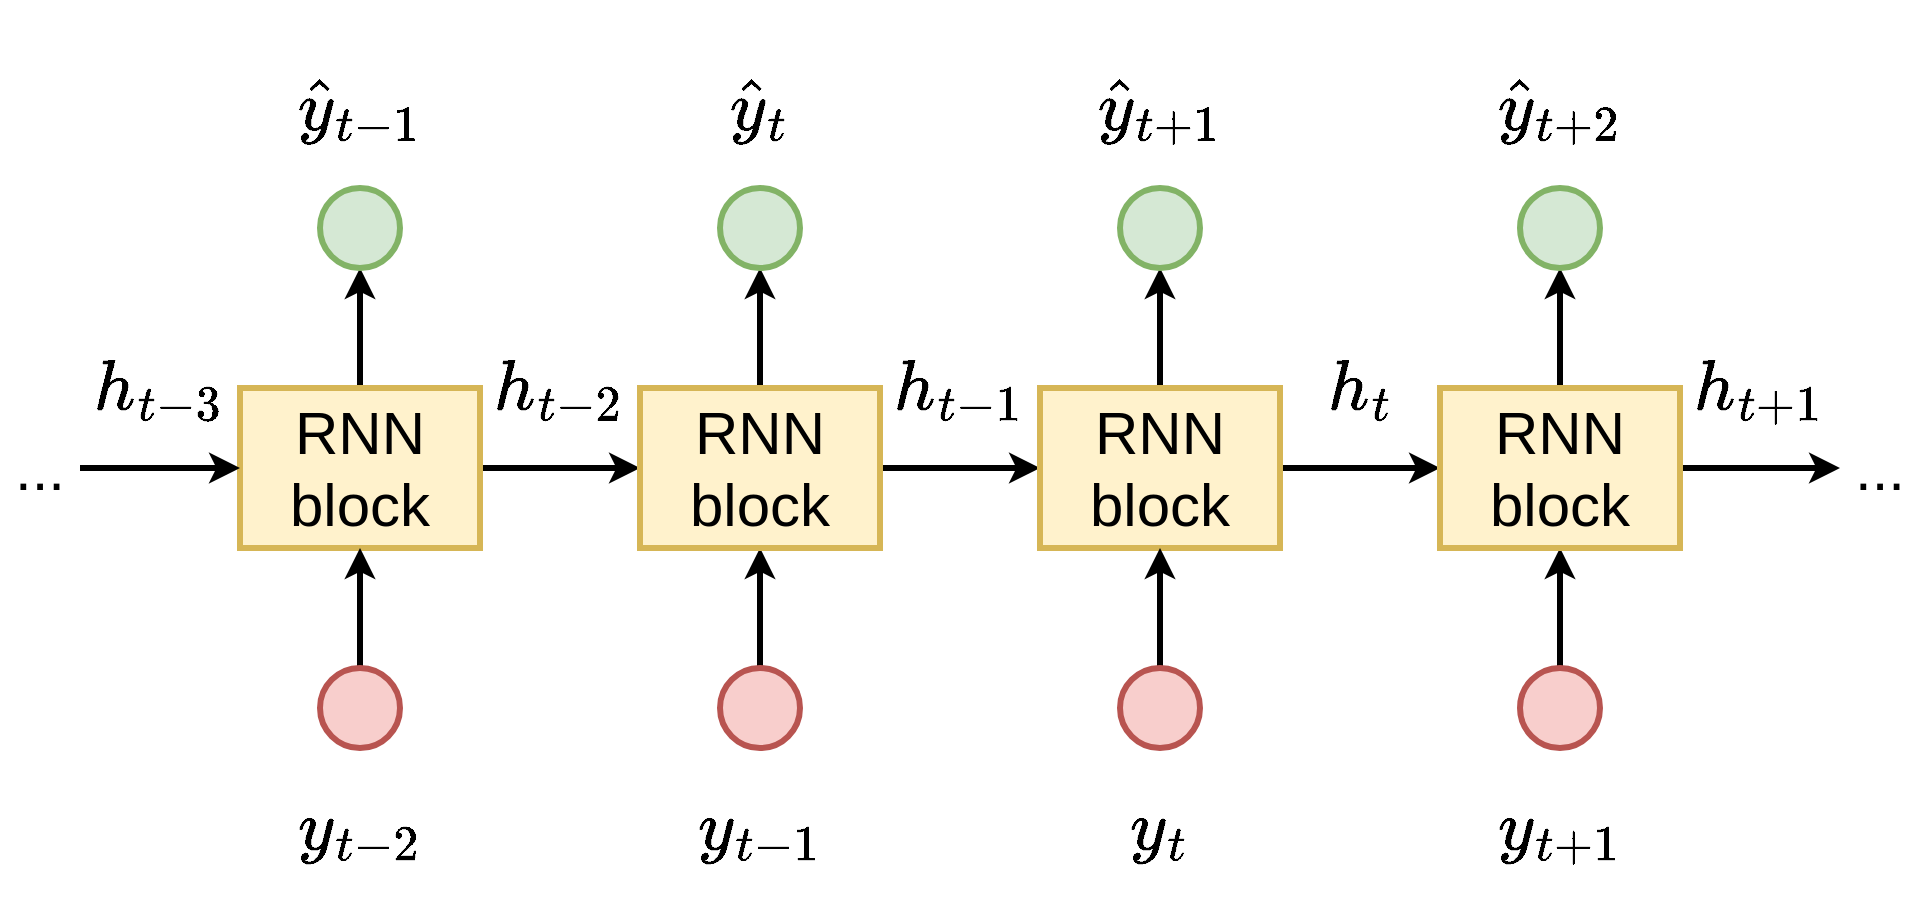 <mxfile version="14.6.13" type="device"><diagram id="OmT290lrZxp4LmBp7WHI" name="Page-1"><mxGraphModel dx="1310" dy="815" grid="1" gridSize="10" guides="1" tooltips="1" connect="1" arrows="1" fold="1" page="1" pageScale="1" pageWidth="850" pageHeight="1100" math="1" shadow="0"><root><mxCell id="0"/><mxCell id="1" parent="0"/><mxCell id="1hasfal3ofbqLBoVZsZD-24" style="edgeStyle=orthogonalEdgeStyle;rounded=0;orthogonalLoop=1;jettySize=auto;html=1;fontSize=30;strokeWidth=3;" edge="1" parent="1" source="1hasfal3ofbqLBoVZsZD-1" target="1hasfal3ofbqLBoVZsZD-11"><mxGeometry relative="1" as="geometry"/></mxCell><mxCell id="1hasfal3ofbqLBoVZsZD-25" style="edgeStyle=orthogonalEdgeStyle;rounded=0;orthogonalLoop=1;jettySize=auto;html=1;fontSize=30;strokeWidth=3;" edge="1" parent="1" source="1hasfal3ofbqLBoVZsZD-1" target="1hasfal3ofbqLBoVZsZD-5"><mxGeometry relative="1" as="geometry"/></mxCell><mxCell id="1hasfal3ofbqLBoVZsZD-1" value="RNN block" style="rounded=0;whiteSpace=wrap;html=1;fontSize=30;strokeWidth=3;fillColor=#fff2cc;strokeColor=#d6b656;" vertex="1" parent="1"><mxGeometry x="320" y="220" width="120" height="80" as="geometry"/></mxCell><mxCell id="1hasfal3ofbqLBoVZsZD-23" style="edgeStyle=orthogonalEdgeStyle;rounded=0;orthogonalLoop=1;jettySize=auto;html=1;fontSize=30;strokeWidth=3;" edge="1" parent="1" source="1hasfal3ofbqLBoVZsZD-3" target="1hasfal3ofbqLBoVZsZD-1"><mxGeometry relative="1" as="geometry"/></mxCell><mxCell id="1hasfal3ofbqLBoVZsZD-3" value="" style="ellipse;whiteSpace=wrap;html=1;aspect=fixed;fontSize=30;strokeWidth=3;fillColor=#f8cecc;strokeColor=#b85450;" vertex="1" parent="1"><mxGeometry x="360" y="360" width="40" height="40" as="geometry"/></mxCell><mxCell id="1hasfal3ofbqLBoVZsZD-33" style="edgeStyle=orthogonalEdgeStyle;rounded=0;orthogonalLoop=1;jettySize=auto;html=1;fontSize=30;strokeWidth=3;" edge="1" parent="1" source="1hasfal3ofbqLBoVZsZD-4" target="1hasfal3ofbqLBoVZsZD-5"><mxGeometry relative="1" as="geometry"/></mxCell><mxCell id="1hasfal3ofbqLBoVZsZD-4" value="" style="ellipse;whiteSpace=wrap;html=1;aspect=fixed;fontSize=30;strokeWidth=3;fillColor=#f8cecc;strokeColor=#b85450;" vertex="1" parent="1"><mxGeometry x="560" y="360" width="40" height="40" as="geometry"/></mxCell><mxCell id="1hasfal3ofbqLBoVZsZD-26" style="edgeStyle=orthogonalEdgeStyle;rounded=0;orthogonalLoop=1;jettySize=auto;html=1;fontSize=30;strokeWidth=3;" edge="1" parent="1" source="1hasfal3ofbqLBoVZsZD-5" target="1hasfal3ofbqLBoVZsZD-6"><mxGeometry relative="1" as="geometry"/></mxCell><mxCell id="1hasfal3ofbqLBoVZsZD-32" style="edgeStyle=orthogonalEdgeStyle;rounded=0;orthogonalLoop=1;jettySize=auto;html=1;fontSize=30;strokeWidth=3;" edge="1" parent="1" source="1hasfal3ofbqLBoVZsZD-5" target="1hasfal3ofbqLBoVZsZD-12"><mxGeometry relative="1" as="geometry"/></mxCell><mxCell id="1hasfal3ofbqLBoVZsZD-5" value="RNN block" style="rounded=0;whiteSpace=wrap;html=1;fontSize=30;strokeWidth=3;fillColor=#fff2cc;strokeColor=#d6b656;" vertex="1" parent="1"><mxGeometry x="520" y="220" width="120" height="80" as="geometry"/></mxCell><mxCell id="1hasfal3ofbqLBoVZsZD-27" style="edgeStyle=orthogonalEdgeStyle;rounded=0;orthogonalLoop=1;jettySize=auto;html=1;fontSize=30;strokeWidth=3;" edge="1" parent="1" source="1hasfal3ofbqLBoVZsZD-6" target="1hasfal3ofbqLBoVZsZD-9"><mxGeometry relative="1" as="geometry"/></mxCell><mxCell id="1hasfal3ofbqLBoVZsZD-35" style="edgeStyle=orthogonalEdgeStyle;rounded=0;orthogonalLoop=1;jettySize=auto;html=1;fontSize=30;strokeWidth=3;" edge="1" parent="1" source="1hasfal3ofbqLBoVZsZD-6" target="1hasfal3ofbqLBoVZsZD-13"><mxGeometry relative="1" as="geometry"/></mxCell><mxCell id="1hasfal3ofbqLBoVZsZD-6" value="RNN block" style="rounded=0;whiteSpace=wrap;html=1;fontSize=30;strokeWidth=3;fillColor=#fff2cc;strokeColor=#d6b656;" vertex="1" parent="1"><mxGeometry x="720" y="220" width="120" height="80" as="geometry"/></mxCell><mxCell id="1hasfal3ofbqLBoVZsZD-34" style="edgeStyle=orthogonalEdgeStyle;rounded=0;orthogonalLoop=1;jettySize=auto;html=1;fontSize=30;strokeWidth=3;" edge="1" parent="1" source="1hasfal3ofbqLBoVZsZD-7" target="1hasfal3ofbqLBoVZsZD-6"><mxGeometry relative="1" as="geometry"/></mxCell><mxCell id="1hasfal3ofbqLBoVZsZD-7" value="" style="ellipse;whiteSpace=wrap;html=1;aspect=fixed;fontSize=30;strokeWidth=3;fillColor=#f8cecc;strokeColor=#b85450;" vertex="1" parent="1"><mxGeometry x="760" y="360" width="40" height="40" as="geometry"/></mxCell><mxCell id="1hasfal3ofbqLBoVZsZD-37" style="edgeStyle=orthogonalEdgeStyle;rounded=0;orthogonalLoop=1;jettySize=auto;html=1;fontSize=30;strokeWidth=3;" edge="1" parent="1" source="1hasfal3ofbqLBoVZsZD-8" target="1hasfal3ofbqLBoVZsZD-9"><mxGeometry relative="1" as="geometry"/></mxCell><mxCell id="1hasfal3ofbqLBoVZsZD-8" value="" style="ellipse;whiteSpace=wrap;html=1;aspect=fixed;fontSize=30;strokeWidth=3;fillColor=#f8cecc;strokeColor=#b85450;" vertex="1" parent="1"><mxGeometry x="960" y="360" width="40" height="40" as="geometry"/></mxCell><mxCell id="1hasfal3ofbqLBoVZsZD-31" style="edgeStyle=orthogonalEdgeStyle;rounded=0;orthogonalLoop=1;jettySize=auto;html=1;fontSize=30;strokeWidth=3;" edge="1" parent="1" source="1hasfal3ofbqLBoVZsZD-9" target="1hasfal3ofbqLBoVZsZD-30"><mxGeometry relative="1" as="geometry"/></mxCell><mxCell id="1hasfal3ofbqLBoVZsZD-36" style="edgeStyle=orthogonalEdgeStyle;rounded=0;orthogonalLoop=1;jettySize=auto;html=1;fontSize=30;strokeWidth=3;" edge="1" parent="1" source="1hasfal3ofbqLBoVZsZD-9" target="1hasfal3ofbqLBoVZsZD-14"><mxGeometry relative="1" as="geometry"/></mxCell><mxCell id="1hasfal3ofbqLBoVZsZD-9" value="RNN block" style="rounded=0;whiteSpace=wrap;html=1;fontSize=30;strokeWidth=3;fillColor=#fff2cc;strokeColor=#d6b656;" vertex="1" parent="1"><mxGeometry x="920" y="220" width="120" height="80" as="geometry"/></mxCell><mxCell id="1hasfal3ofbqLBoVZsZD-11" value="" style="ellipse;whiteSpace=wrap;html=1;aspect=fixed;fontSize=30;strokeWidth=3;fillColor=#d5e8d4;strokeColor=#82b366;" vertex="1" parent="1"><mxGeometry x="360" y="120" width="40" height="40" as="geometry"/></mxCell><mxCell id="1hasfal3ofbqLBoVZsZD-12" value="" style="ellipse;whiteSpace=wrap;html=1;aspect=fixed;fontSize=30;strokeWidth=3;fillColor=#d5e8d4;strokeColor=#82b366;" vertex="1" parent="1"><mxGeometry x="560" y="120" width="40" height="40" as="geometry"/></mxCell><mxCell id="1hasfal3ofbqLBoVZsZD-13" value="" style="ellipse;whiteSpace=wrap;html=1;aspect=fixed;fontSize=30;strokeWidth=3;fillColor=#d5e8d4;strokeColor=#82b366;" vertex="1" parent="1"><mxGeometry x="760" y="120" width="40" height="40" as="geometry"/></mxCell><mxCell id="1hasfal3ofbqLBoVZsZD-14" value="" style="ellipse;whiteSpace=wrap;html=1;aspect=fixed;fontSize=30;strokeWidth=3;fillColor=#d5e8d4;strokeColor=#82b366;" vertex="1" parent="1"><mxGeometry x="960" y="120" width="40" height="40" as="geometry"/></mxCell><mxCell id="1hasfal3ofbqLBoVZsZD-15" value="$$y_{t-2}$$" style="text;html=1;strokeColor=none;fillColor=none;align=center;verticalAlign=middle;whiteSpace=wrap;rounded=0;fontSize=30;strokeWidth=3;" vertex="1" parent="1"><mxGeometry x="320" y="400" width="120" height="80" as="geometry"/></mxCell><mxCell id="1hasfal3ofbqLBoVZsZD-16" value="$$y_{t-1}$$" style="text;html=1;strokeColor=none;fillColor=none;align=center;verticalAlign=middle;whiteSpace=wrap;rounded=0;fontSize=30;strokeWidth=3;" vertex="1" parent="1"><mxGeometry x="520" y="400" width="120" height="80" as="geometry"/></mxCell><mxCell id="1hasfal3ofbqLBoVZsZD-17" value="$$y_{t}$$" style="text;html=1;strokeColor=none;fillColor=none;align=center;verticalAlign=middle;whiteSpace=wrap;rounded=0;fontSize=30;strokeWidth=3;" vertex="1" parent="1"><mxGeometry x="720" y="400" width="120" height="80" as="geometry"/></mxCell><mxCell id="1hasfal3ofbqLBoVZsZD-18" value="$$y_{t+1}$$" style="text;html=1;strokeColor=none;fillColor=none;align=center;verticalAlign=middle;whiteSpace=wrap;rounded=0;fontSize=30;strokeWidth=3;" vertex="1" parent="1"><mxGeometry x="920" y="400" width="120" height="80" as="geometry"/></mxCell><mxCell id="1hasfal3ofbqLBoVZsZD-19" value="$$\hat y_{t-1}$$" style="text;html=1;strokeColor=none;fillColor=none;align=center;verticalAlign=middle;whiteSpace=wrap;rounded=0;fontSize=30;strokeWidth=3;" vertex="1" parent="1"><mxGeometry x="320" y="40" width="120" height="80" as="geometry"/></mxCell><mxCell id="1hasfal3ofbqLBoVZsZD-20" value="$$\hat y_{t}$$" style="text;html=1;strokeColor=none;fillColor=none;align=center;verticalAlign=middle;whiteSpace=wrap;rounded=0;fontSize=30;strokeWidth=3;" vertex="1" parent="1"><mxGeometry x="520" y="40" width="120" height="80" as="geometry"/></mxCell><mxCell id="1hasfal3ofbqLBoVZsZD-21" value="$$\hat y_{t+1}$$" style="text;html=1;strokeColor=none;fillColor=none;align=center;verticalAlign=middle;whiteSpace=wrap;rounded=0;fontSize=30;strokeWidth=3;" vertex="1" parent="1"><mxGeometry x="720" y="40" width="120" height="80" as="geometry"/></mxCell><mxCell id="1hasfal3ofbqLBoVZsZD-22" value="$$\hat y_{t+2}$$" style="text;html=1;strokeColor=none;fillColor=none;align=center;verticalAlign=middle;whiteSpace=wrap;rounded=0;fontSize=30;strokeWidth=3;" vertex="1" parent="1"><mxGeometry x="920" y="40" width="120" height="80" as="geometry"/></mxCell><mxCell id="1hasfal3ofbqLBoVZsZD-29" style="edgeStyle=orthogonalEdgeStyle;rounded=0;orthogonalLoop=1;jettySize=auto;html=1;fontSize=30;strokeWidth=3;" edge="1" parent="1" source="1hasfal3ofbqLBoVZsZD-28" target="1hasfal3ofbqLBoVZsZD-1"><mxGeometry relative="1" as="geometry"/></mxCell><mxCell id="1hasfal3ofbqLBoVZsZD-28" value="..." style="text;html=1;strokeColor=none;fillColor=none;align=center;verticalAlign=middle;whiteSpace=wrap;rounded=0;fontSize=30;strokeWidth=3;" vertex="1" parent="1"><mxGeometry x="200" y="240" width="40" height="40" as="geometry"/></mxCell><mxCell id="1hasfal3ofbqLBoVZsZD-30" value="..." style="text;html=1;strokeColor=none;fillColor=none;align=center;verticalAlign=middle;whiteSpace=wrap;rounded=0;fontSize=30;strokeWidth=3;" vertex="1" parent="1"><mxGeometry x="1120" y="240" width="40" height="40" as="geometry"/></mxCell><mxCell id="1hasfal3ofbqLBoVZsZD-38" value="$$h_{t-2}$$" style="text;html=1;strokeColor=none;fillColor=none;align=center;verticalAlign=middle;whiteSpace=wrap;rounded=0;fontSize=30;strokeWidth=3;" vertex="1" parent="1"><mxGeometry x="440" y="180" width="80" height="80" as="geometry"/></mxCell><mxCell id="1hasfal3ofbqLBoVZsZD-39" value="$$h_{t-1}$$" style="text;html=1;strokeColor=none;fillColor=none;align=center;verticalAlign=middle;whiteSpace=wrap;rounded=0;fontSize=30;strokeWidth=3;" vertex="1" parent="1"><mxGeometry x="640" y="180" width="80" height="80" as="geometry"/></mxCell><mxCell id="1hasfal3ofbqLBoVZsZD-40" value="$$h_{t}$$" style="text;html=1;strokeColor=none;fillColor=none;align=center;verticalAlign=middle;whiteSpace=wrap;rounded=0;fontSize=30;strokeWidth=3;" vertex="1" parent="1"><mxGeometry x="840" y="180" width="80" height="80" as="geometry"/></mxCell><mxCell id="1hasfal3ofbqLBoVZsZD-41" value="$$h_{t+1}$$" style="text;html=1;strokeColor=none;fillColor=none;align=center;verticalAlign=middle;whiteSpace=wrap;rounded=0;fontSize=30;strokeWidth=3;" vertex="1" parent="1"><mxGeometry x="1040" y="180" width="80" height="80" as="geometry"/></mxCell><mxCell id="1hasfal3ofbqLBoVZsZD-42" value="$$h_{t-3}$$" style="text;html=1;strokeColor=none;fillColor=none;align=center;verticalAlign=middle;whiteSpace=wrap;rounded=0;fontSize=30;strokeWidth=3;" vertex="1" parent="1"><mxGeometry x="240" y="180" width="80" height="80" as="geometry"/></mxCell></root></mxGraphModel></diagram></mxfile>